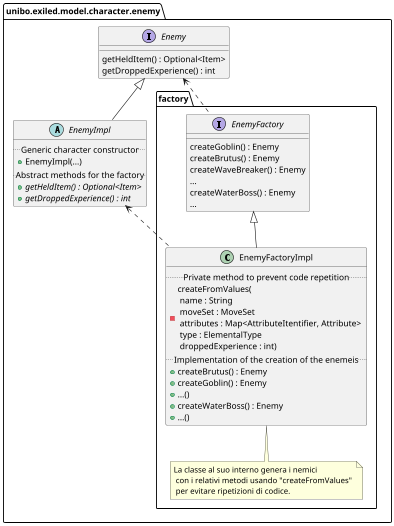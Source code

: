 @startuml
scale 0.6
set separator none
package unibo.exiled.model.character.enemy{
    abstract class EnemyImpl{
        .. Generic character constructor ..
        + EnemyImpl(...)
        .. Abstract methods for the factory..
        + {abstract} getHeldItem() : Optional<Item>
        + {abstract} getDroppedExperience() : int
    }
    interface Enemy{
        getHeldItem() : Optional<Item>
        getDroppedExperience() : int
    }
    package factory{
        interface EnemyFactory{
            createGoblin() : Enemy
            createBrutus() : Enemy
            createWaveBreaker() : Enemy
            {method} ...
            createWaterBoss() : Enemy
            {method} ...
        }
        class EnemyFactoryImpl {
            .. Private method to prevent code repetition ..
            - createFromValues( \n name : String \n moveSet : MoveSet \n attributes : Map<AttributeItentifier, Attribute> \n type : ElementalType \n droppedExperience : int)
            .. Implementation of the creation of the enemeis ..
            + createBrutus() : Enemy
            + createGoblin() : Enemy
            +...()
            + createWaterBoss() : Enemy
            +...()
        }
        note bottom : La classe al suo interno genera i nemici \n con i relativi metodi usando "createFromValues" \n per evitare ripetizioni di codice.
    }
}

Enemy <|-- EnemyImpl
Enemy <.. EnemyFactory
EnemyFactory <|-- EnemyFactoryImpl
EnemyImpl <.. EnemyFactoryImpl

@enduml